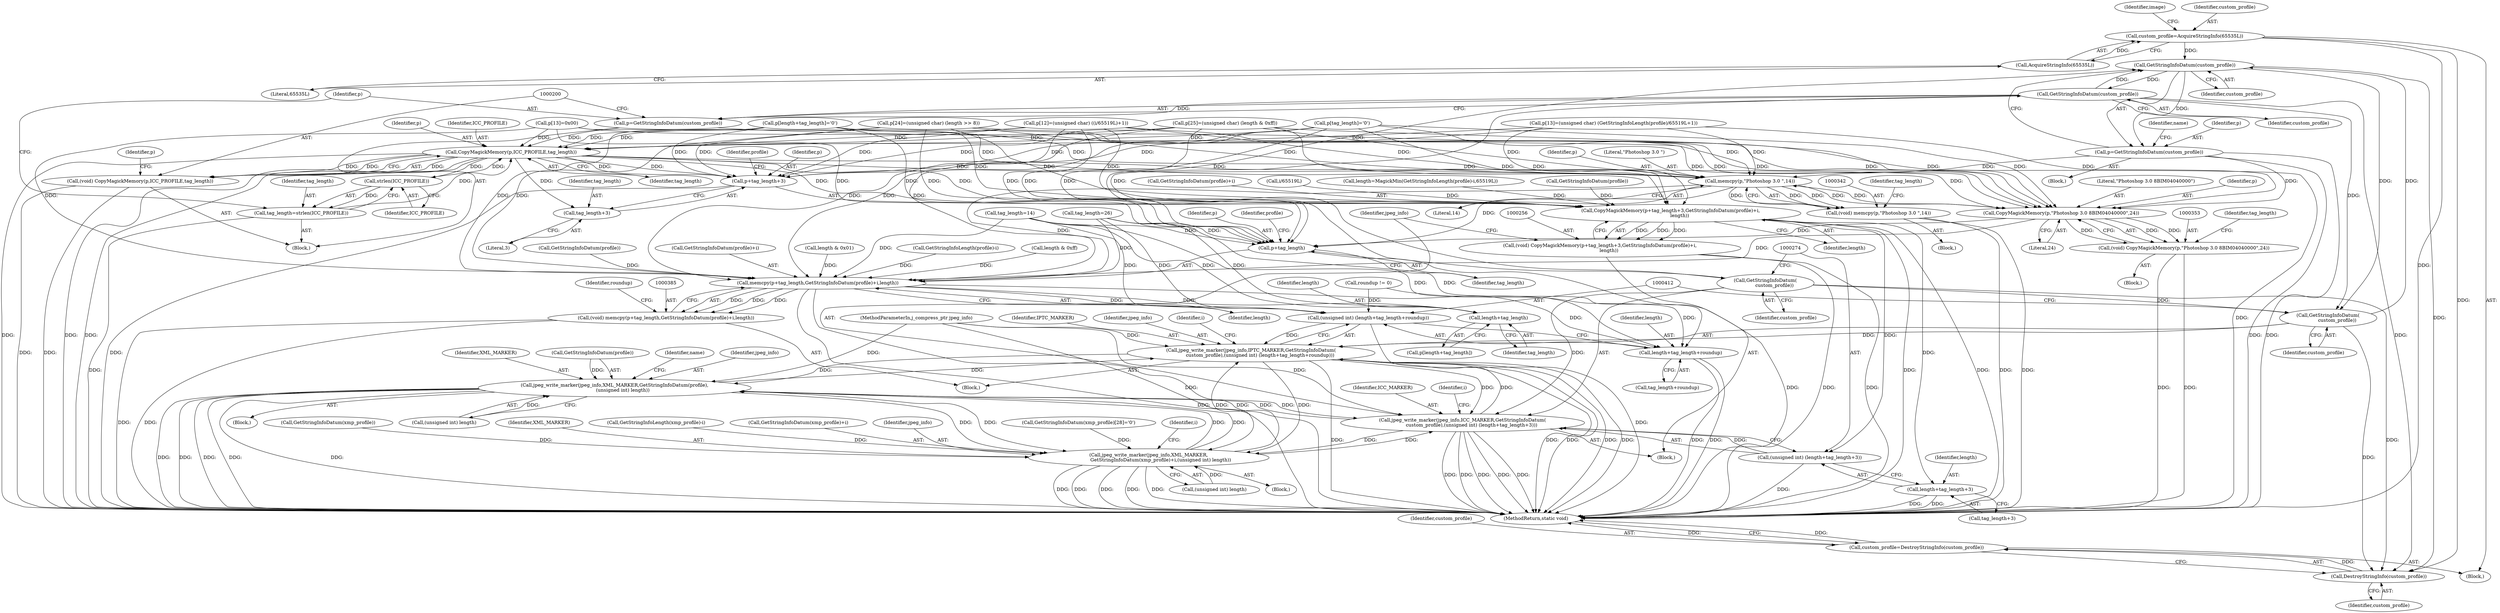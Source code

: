 digraph "0_ImageMagick_9e187b73a8a1290bb0e1a1c878f8be1917aa8742@pointer" {
"1000116" [label="(Call,custom_profile=AcquireStringInfo(65535L))"];
"1000118" [label="(Call,AcquireStringInfo(65535L))"];
"1000141" [label="(Call,GetStringInfoDatum(custom_profile))"];
"1000139" [label="(Call,p=GetStringInfoDatum(custom_profile))"];
"1000343" [label="(Call,memcpy(p,\"Photoshop 3.0 \",14))"];
"1000341" [label="(Call,(void) memcpy(p,\"Photoshop 3.0 \",14))"];
"1000354" [label="(Call,CopyMagickMemory(p,\"Photoshop 3.0 8BIM\04\04\0\0\0\0\",24))"];
"1000352" [label="(Call,(void) CopyMagickMemory(p,\"Photoshop 3.0 8BIM\04\04\0\0\0\0\",24))"];
"1000386" [label="(Call,memcpy(p+tag_length,GetStringInfoDatum(profile)+i,length))"];
"1000384" [label="(Call,(void) memcpy(p+tag_length,GetStringInfoDatum(profile)+i,length))"];
"1000402" [label="(Call,length+tag_length)"];
"1000411" [label="(Call,(unsigned int) (length+tag_length+roundup))"];
"1000406" [label="(Call,jpeg_write_marker(jpeg_info,IPTC_MARKER,GetStringInfoDatum(\n            custom_profile),(unsigned int) (length+tag_length+roundup)))"];
"1000175" [label="(Call,jpeg_write_marker(jpeg_info,XML_MARKER,GetStringInfoDatum(profile),\n           (unsigned int) length))"];
"1000268" [label="(Call,jpeg_write_marker(jpeg_info,ICC_MARKER,GetStringInfoDatum(\n            custom_profile),(unsigned int) (length+tag_length+3)))"];
"1000474" [label="(Call,jpeg_write_marker(jpeg_info,XML_MARKER,\n                GetStringInfoDatum(xmp_profile)+i,(unsigned int) length))"];
"1000413" [label="(Call,length+tag_length+roundup)"];
"1000387" [label="(Call,p+tag_length)"];
"1000197" [label="(Call,GetStringInfoDatum(custom_profile))"];
"1000195" [label="(Call,p=GetStringInfoDatum(custom_profile))"];
"1000201" [label="(Call,CopyMagickMemory(p,ICC_PROFILE,tag_length))"];
"1000193" [label="(Call,strlen(ICC_PROFILE))"];
"1000191" [label="(Call,tag_length=strlen(ICC_PROFILE))"];
"1000199" [label="(Call,(void) CopyMagickMemory(p,ICC_PROFILE,tag_length))"];
"1000257" [label="(Call,CopyMagickMemory(p+tag_length+3,GetStringInfoDatum(profile)+i,\n            length))"];
"1000255" [label="(Call,(void) CopyMagickMemory(p+tag_length+3,GetStringInfoDatum(profile)+i,\n            length))"];
"1000273" [label="(Call,(unsigned int) (length+tag_length+3))"];
"1000275" [label="(Call,length+tag_length+3)"];
"1000258" [label="(Call,p+tag_length+3)"];
"1000260" [label="(Call,tag_length+3)"];
"1000271" [label="(Call,GetStringInfoDatum(\n            custom_profile))"];
"1000409" [label="(Call,GetStringInfoDatum(\n            custom_profile))"];
"1000505" [label="(Call,DestroyStringInfo(custom_profile))"];
"1000503" [label="(Call,custom_profile=DestroyStringInfo(custom_profile))"];
"1000105" [label="(Block,)"];
"1000388" [label="(Identifier,p)"];
"1000506" [label="(Identifier,custom_profile)"];
"1000391" [label="(Call,GetStringInfoDatum(profile))"];
"1000354" [label="(Call,CopyMagickMemory(p,\"Photoshop 3.0 8BIM\04\04\0\0\0\0\",24))"];
"1000386" [label="(Call,memcpy(p+tag_length,GetStringInfoDatum(profile)+i,length))"];
"1000359" [label="(Identifier,tag_length)"];
"1000370" [label="(Call,p[25]=(unsigned char) (length & 0xff))"];
"1000232" [label="(Call,p[12]=(unsigned char) ((i/65519L)+1))"];
"1000478" [label="(Call,GetStringInfoDatum(xmp_profile))"];
"1000191" [label="(Call,tag_length=strlen(ICC_PROFILE))"];
"1000141" [label="(Call,GetStringInfoDatum(custom_profile))"];
"1000267" [label="(Identifier,length)"];
"1000389" [label="(Identifier,tag_length)"];
"1000186" [label="(Identifier,name)"];
"1000396" [label="(Call,roundup != 0)"];
"1000258" [label="(Call,p+tag_length+3)"];
"1000199" [label="(Call,(void) CopyMagickMemory(p,ICC_PROFILE,tag_length))"];
"1000202" [label="(Identifier,p)"];
"1000346" [label="(Literal,14)"];
"1000348" [label="(Identifier,tag_length)"];
"1000176" [label="(Identifier,jpeg_info)"];
"1000340" [label="(Block,)"];
"1000357" [label="(Literal,24)"];
"1000384" [label="(Call,(void) memcpy(p+tag_length,GetStringInfoDatum(profile)+i,length))"];
"1000390" [label="(Call,GetStringInfoDatum(profile)+i)"];
"1000399" [label="(Call,p[length+tag_length]='\0')"];
"1000196" [label="(Identifier,p)"];
"1000192" [label="(Identifier,tag_length)"];
"1000312" [label="(Identifier,i)"];
"1000356" [label="(Literal,\"Photoshop 3.0 8BIM\04\04\0\0\0\0\")"];
"1000103" [label="(MethodParameterIn,j_compress_ptr jpeg_info)"];
"1000177" [label="(Identifier,XML_MARKER)"];
"1000263" [label="(Call,GetStringInfoDatum(profile)+i)"];
"1000195" [label="(Call,p=GetStringInfoDatum(custom_profile))"];
"1000198" [label="(Identifier,custom_profile)"];
"1000194" [label="(Identifier,ICC_PROFILE)"];
"1000239" [label="(Call,i/65519L)"];
"1000270" [label="(Identifier,ICC_MARKER)"];
"1000408" [label="(Identifier,IPTC_MARKER)"];
"1000476" [label="(Identifier,XML_MARKER)"];
"1000197" [label="(Call,GetStringInfoDatum(custom_profile))"];
"1000409" [label="(Call,GetStringInfoDatum(\n            custom_profile))"];
"1000411" [label="(Call,(unsigned int) (length+tag_length+roundup))"];
"1000392" [label="(Identifier,profile)"];
"1000344" [label="(Identifier,p)"];
"1000465" [label="(Block,)"];
"1000469" [label="(Call,GetStringInfoLength(xmp_profile)-i)"];
"1000394" [label="(Identifier,length)"];
"1000265" [label="(Identifier,profile)"];
"1000255" [label="(Call,(void) CopyMagickMemory(p+tag_length+3,GetStringInfoDatum(profile)+i,\n            length))"];
"1000204" [label="(Identifier,tag_length)"];
"1000119" [label="(Literal,65535L)"];
"1000275" [label="(Call,length+tag_length+3)"];
"1000260" [label="(Call,tag_length+3)"];
"1000397" [label="(Identifier,roundup)"];
"1000414" [label="(Identifier,length)"];
"1000477" [label="(Call,GetStringInfoDatum(xmp_profile)+i)"];
"1000269" [label="(Identifier,jpeg_info)"];
"1000475" [label="(Identifier,jpeg_info)"];
"1000121" [label="(Identifier,image)"];
"1000146" [label="(Identifier,name)"];
"1000505" [label="(Call,DestroyStringInfo(custom_profile))"];
"1000352" [label="(Call,(void) CopyMagickMemory(p,\"Photoshop 3.0 8BIM\04\04\0\0\0\0\",24))"];
"1000410" [label="(Identifier,custom_profile)"];
"1000276" [label="(Identifier,length)"];
"1000116" [label="(Call,custom_profile=AcquireStringInfo(65535L))"];
"1000224" [label="(Call,length=MagickMin(GetStringInfoLength(profile)-i,65519L))"];
"1000347" [label="(Call,tag_length=14)"];
"1000379" [label="(Call,p[13]=0x00)"];
"1000345" [label="(Literal,\"Photoshop 3.0 \")"];
"1000361" [label="(Call,p[24]=(unsigned char) (length >> 8))"];
"1000358" [label="(Call,tag_length=26)"];
"1000261" [label="(Identifier,tag_length)"];
"1000406" [label="(Call,jpeg_write_marker(jpeg_info,IPTC_MARKER,GetStringInfoDatum(\n            custom_profile),(unsigned int) (length+tag_length+roundup)))"];
"1000149" [label="(Block,)"];
"1000351" [label="(Block,)"];
"1000142" [label="(Identifier,custom_profile)"];
"1000503" [label="(Call,custom_profile=DestroyStringInfo(custom_profile))"];
"1000474" [label="(Call,jpeg_write_marker(jpeg_info,XML_MARKER,\n                GetStringInfoDatum(xmp_profile)+i,(unsigned int) length))"];
"1000207" [label="(Identifier,p)"];
"1000446" [label="(Call,GetStringInfoDatum(xmp_profile)[28]='\0')"];
"1000277" [label="(Call,tag_length+3)"];
"1000463" [label="(Identifier,i)"];
"1000271" [label="(Call,GetStringInfoDatum(\n            custom_profile))"];
"1000504" [label="(Identifier,custom_profile)"];
"1000221" [label="(Identifier,i)"];
"1000327" [label="(Call,length & 0x01)"];
"1000193" [label="(Call,strlen(ICC_PROFILE))"];
"1000272" [label="(Identifier,custom_profile)"];
"1000268" [label="(Call,jpeg_write_marker(jpeg_info,ICC_MARKER,GetStringInfoDatum(\n            custom_profile),(unsigned int) (length+tag_length+3)))"];
"1000262" [label="(Literal,3)"];
"1000341" [label="(Call,(void) memcpy(p,\"Photoshop 3.0 \",14))"];
"1000387" [label="(Call,p+tag_length)"];
"1000415" [label="(Call,tag_length+roundup)"];
"1000139" [label="(Call,p=GetStringInfoDatum(custom_profile))"];
"1000175" [label="(Call,jpeg_write_marker(jpeg_info,XML_MARKER,GetStringInfoDatum(profile),\n           (unsigned int) length))"];
"1000132" [label="(Block,)"];
"1000481" [label="(Call,(unsigned int) length)"];
"1000259" [label="(Identifier,p)"];
"1000257" [label="(Call,CopyMagickMemory(p+tag_length+3,GetStringInfoDatum(profile)+i,\n            length))"];
"1000402" [label="(Call,length+tag_length)"];
"1000201" [label="(Call,CopyMagickMemory(p,ICC_PROFILE,tag_length))"];
"1000273" [label="(Call,(unsigned int) (length+tag_length+3))"];
"1000178" [label="(Call,GetStringInfoDatum(profile))"];
"1000343" [label="(Call,memcpy(p,\"Photoshop 3.0 \",14))"];
"1000264" [label="(Call,GetStringInfoDatum(profile))"];
"1000118" [label="(Call,AcquireStringInfo(65535L))"];
"1000223" [label="(Block,)"];
"1000413" [label="(Call,length+tag_length+roundup)"];
"1000507" [label="(MethodReturn,static void)"];
"1000318" [label="(Call,GetStringInfoLength(profile)-i)"];
"1000180" [label="(Call,(unsigned int) length)"];
"1000403" [label="(Identifier,length)"];
"1000140" [label="(Identifier,p)"];
"1000205" [label="(Call,p[tag_length]='\0')"];
"1000376" [label="(Call,length & 0xff)"];
"1000117" [label="(Identifier,custom_profile)"];
"1000203" [label="(Identifier,ICC_PROFILE)"];
"1000243" [label="(Call,p[13]=(unsigned char) (GetStringInfoLength(profile)/65519L+1))"];
"1000400" [label="(Call,p[length+tag_length])"];
"1000314" [label="(Block,)"];
"1000355" [label="(Identifier,p)"];
"1000189" [label="(Block,)"];
"1000407" [label="(Identifier,jpeg_info)"];
"1000404" [label="(Identifier,tag_length)"];
"1000116" -> "1000105"  [label="AST: "];
"1000116" -> "1000118"  [label="CFG: "];
"1000117" -> "1000116"  [label="AST: "];
"1000118" -> "1000116"  [label="AST: "];
"1000121" -> "1000116"  [label="CFG: "];
"1000116" -> "1000507"  [label="DDG: "];
"1000118" -> "1000116"  [label="DDG: "];
"1000116" -> "1000141"  [label="DDG: "];
"1000116" -> "1000505"  [label="DDG: "];
"1000118" -> "1000119"  [label="CFG: "];
"1000119" -> "1000118"  [label="AST: "];
"1000141" -> "1000139"  [label="AST: "];
"1000141" -> "1000142"  [label="CFG: "];
"1000142" -> "1000141"  [label="AST: "];
"1000139" -> "1000141"  [label="CFG: "];
"1000141" -> "1000139"  [label="DDG: "];
"1000409" -> "1000141"  [label="DDG: "];
"1000271" -> "1000141"  [label="DDG: "];
"1000197" -> "1000141"  [label="DDG: "];
"1000141" -> "1000197"  [label="DDG: "];
"1000141" -> "1000409"  [label="DDG: "];
"1000141" -> "1000505"  [label="DDG: "];
"1000139" -> "1000132"  [label="AST: "];
"1000140" -> "1000139"  [label="AST: "];
"1000146" -> "1000139"  [label="CFG: "];
"1000139" -> "1000507"  [label="DDG: "];
"1000139" -> "1000507"  [label="DDG: "];
"1000139" -> "1000343"  [label="DDG: "];
"1000139" -> "1000354"  [label="DDG: "];
"1000343" -> "1000341"  [label="AST: "];
"1000343" -> "1000346"  [label="CFG: "];
"1000344" -> "1000343"  [label="AST: "];
"1000345" -> "1000343"  [label="AST: "];
"1000346" -> "1000343"  [label="AST: "];
"1000341" -> "1000343"  [label="CFG: "];
"1000343" -> "1000341"  [label="DDG: "];
"1000343" -> "1000341"  [label="DDG: "];
"1000343" -> "1000341"  [label="DDG: "];
"1000232" -> "1000343"  [label="DDG: "];
"1000205" -> "1000343"  [label="DDG: "];
"1000379" -> "1000343"  [label="DDG: "];
"1000399" -> "1000343"  [label="DDG: "];
"1000361" -> "1000343"  [label="DDG: "];
"1000243" -> "1000343"  [label="DDG: "];
"1000370" -> "1000343"  [label="DDG: "];
"1000201" -> "1000343"  [label="DDG: "];
"1000354" -> "1000343"  [label="DDG: "];
"1000343" -> "1000354"  [label="DDG: "];
"1000343" -> "1000386"  [label="DDG: "];
"1000343" -> "1000387"  [label="DDG: "];
"1000341" -> "1000340"  [label="AST: "];
"1000342" -> "1000341"  [label="AST: "];
"1000348" -> "1000341"  [label="CFG: "];
"1000341" -> "1000507"  [label="DDG: "];
"1000341" -> "1000507"  [label="DDG: "];
"1000354" -> "1000352"  [label="AST: "];
"1000354" -> "1000357"  [label="CFG: "];
"1000355" -> "1000354"  [label="AST: "];
"1000356" -> "1000354"  [label="AST: "];
"1000357" -> "1000354"  [label="AST: "];
"1000352" -> "1000354"  [label="CFG: "];
"1000354" -> "1000352"  [label="DDG: "];
"1000354" -> "1000352"  [label="DDG: "];
"1000354" -> "1000352"  [label="DDG: "];
"1000232" -> "1000354"  [label="DDG: "];
"1000205" -> "1000354"  [label="DDG: "];
"1000379" -> "1000354"  [label="DDG: "];
"1000399" -> "1000354"  [label="DDG: "];
"1000361" -> "1000354"  [label="DDG: "];
"1000243" -> "1000354"  [label="DDG: "];
"1000370" -> "1000354"  [label="DDG: "];
"1000201" -> "1000354"  [label="DDG: "];
"1000354" -> "1000386"  [label="DDG: "];
"1000354" -> "1000387"  [label="DDG: "];
"1000352" -> "1000351"  [label="AST: "];
"1000353" -> "1000352"  [label="AST: "];
"1000359" -> "1000352"  [label="CFG: "];
"1000352" -> "1000507"  [label="DDG: "];
"1000352" -> "1000507"  [label="DDG: "];
"1000386" -> "1000384"  [label="AST: "];
"1000386" -> "1000394"  [label="CFG: "];
"1000387" -> "1000386"  [label="AST: "];
"1000390" -> "1000386"  [label="AST: "];
"1000394" -> "1000386"  [label="AST: "];
"1000384" -> "1000386"  [label="CFG: "];
"1000386" -> "1000507"  [label="DDG: "];
"1000386" -> "1000507"  [label="DDG: "];
"1000386" -> "1000384"  [label="DDG: "];
"1000386" -> "1000384"  [label="DDG: "];
"1000386" -> "1000384"  [label="DDG: "];
"1000232" -> "1000386"  [label="DDG: "];
"1000205" -> "1000386"  [label="DDG: "];
"1000379" -> "1000386"  [label="DDG: "];
"1000399" -> "1000386"  [label="DDG: "];
"1000361" -> "1000386"  [label="DDG: "];
"1000370" -> "1000386"  [label="DDG: "];
"1000347" -> "1000386"  [label="DDG: "];
"1000358" -> "1000386"  [label="DDG: "];
"1000391" -> "1000386"  [label="DDG: "];
"1000318" -> "1000386"  [label="DDG: "];
"1000376" -> "1000386"  [label="DDG: "];
"1000327" -> "1000386"  [label="DDG: "];
"1000386" -> "1000402"  [label="DDG: "];
"1000386" -> "1000411"  [label="DDG: "];
"1000386" -> "1000413"  [label="DDG: "];
"1000384" -> "1000314"  [label="AST: "];
"1000385" -> "1000384"  [label="AST: "];
"1000397" -> "1000384"  [label="CFG: "];
"1000384" -> "1000507"  [label="DDG: "];
"1000384" -> "1000507"  [label="DDG: "];
"1000402" -> "1000400"  [label="AST: "];
"1000402" -> "1000404"  [label="CFG: "];
"1000403" -> "1000402"  [label="AST: "];
"1000404" -> "1000402"  [label="AST: "];
"1000400" -> "1000402"  [label="CFG: "];
"1000347" -> "1000402"  [label="DDG: "];
"1000358" -> "1000402"  [label="DDG: "];
"1000411" -> "1000406"  [label="AST: "];
"1000411" -> "1000413"  [label="CFG: "];
"1000412" -> "1000411"  [label="AST: "];
"1000413" -> "1000411"  [label="AST: "];
"1000406" -> "1000411"  [label="CFG: "];
"1000411" -> "1000507"  [label="DDG: "];
"1000411" -> "1000406"  [label="DDG: "];
"1000347" -> "1000411"  [label="DDG: "];
"1000358" -> "1000411"  [label="DDG: "];
"1000396" -> "1000411"  [label="DDG: "];
"1000406" -> "1000314"  [label="AST: "];
"1000407" -> "1000406"  [label="AST: "];
"1000408" -> "1000406"  [label="AST: "];
"1000409" -> "1000406"  [label="AST: "];
"1000312" -> "1000406"  [label="CFG: "];
"1000406" -> "1000507"  [label="DDG: "];
"1000406" -> "1000507"  [label="DDG: "];
"1000406" -> "1000507"  [label="DDG: "];
"1000406" -> "1000507"  [label="DDG: "];
"1000406" -> "1000507"  [label="DDG: "];
"1000406" -> "1000175"  [label="DDG: "];
"1000406" -> "1000268"  [label="DDG: "];
"1000268" -> "1000406"  [label="DDG: "];
"1000175" -> "1000406"  [label="DDG: "];
"1000474" -> "1000406"  [label="DDG: "];
"1000103" -> "1000406"  [label="DDG: "];
"1000409" -> "1000406"  [label="DDG: "];
"1000406" -> "1000474"  [label="DDG: "];
"1000175" -> "1000149"  [label="AST: "];
"1000175" -> "1000180"  [label="CFG: "];
"1000176" -> "1000175"  [label="AST: "];
"1000177" -> "1000175"  [label="AST: "];
"1000178" -> "1000175"  [label="AST: "];
"1000180" -> "1000175"  [label="AST: "];
"1000186" -> "1000175"  [label="CFG: "];
"1000175" -> "1000507"  [label="DDG: "];
"1000175" -> "1000507"  [label="DDG: "];
"1000175" -> "1000507"  [label="DDG: "];
"1000175" -> "1000507"  [label="DDG: "];
"1000175" -> "1000507"  [label="DDG: "];
"1000268" -> "1000175"  [label="DDG: "];
"1000474" -> "1000175"  [label="DDG: "];
"1000474" -> "1000175"  [label="DDG: "];
"1000103" -> "1000175"  [label="DDG: "];
"1000178" -> "1000175"  [label="DDG: "];
"1000180" -> "1000175"  [label="DDG: "];
"1000175" -> "1000268"  [label="DDG: "];
"1000175" -> "1000474"  [label="DDG: "];
"1000175" -> "1000474"  [label="DDG: "];
"1000268" -> "1000223"  [label="AST: "];
"1000268" -> "1000273"  [label="CFG: "];
"1000269" -> "1000268"  [label="AST: "];
"1000270" -> "1000268"  [label="AST: "];
"1000271" -> "1000268"  [label="AST: "];
"1000273" -> "1000268"  [label="AST: "];
"1000221" -> "1000268"  [label="CFG: "];
"1000268" -> "1000507"  [label="DDG: "];
"1000268" -> "1000507"  [label="DDG: "];
"1000268" -> "1000507"  [label="DDG: "];
"1000268" -> "1000507"  [label="DDG: "];
"1000268" -> "1000507"  [label="DDG: "];
"1000474" -> "1000268"  [label="DDG: "];
"1000103" -> "1000268"  [label="DDG: "];
"1000271" -> "1000268"  [label="DDG: "];
"1000273" -> "1000268"  [label="DDG: "];
"1000268" -> "1000474"  [label="DDG: "];
"1000474" -> "1000465"  [label="AST: "];
"1000474" -> "1000481"  [label="CFG: "];
"1000475" -> "1000474"  [label="AST: "];
"1000476" -> "1000474"  [label="AST: "];
"1000477" -> "1000474"  [label="AST: "];
"1000481" -> "1000474"  [label="AST: "];
"1000463" -> "1000474"  [label="CFG: "];
"1000474" -> "1000507"  [label="DDG: "];
"1000474" -> "1000507"  [label="DDG: "];
"1000474" -> "1000507"  [label="DDG: "];
"1000474" -> "1000507"  [label="DDG: "];
"1000474" -> "1000507"  [label="DDG: "];
"1000103" -> "1000474"  [label="DDG: "];
"1000478" -> "1000474"  [label="DDG: "];
"1000446" -> "1000474"  [label="DDG: "];
"1000469" -> "1000474"  [label="DDG: "];
"1000481" -> "1000474"  [label="DDG: "];
"1000413" -> "1000415"  [label="CFG: "];
"1000414" -> "1000413"  [label="AST: "];
"1000415" -> "1000413"  [label="AST: "];
"1000413" -> "1000507"  [label="DDG: "];
"1000413" -> "1000507"  [label="DDG: "];
"1000347" -> "1000413"  [label="DDG: "];
"1000358" -> "1000413"  [label="DDG: "];
"1000396" -> "1000413"  [label="DDG: "];
"1000387" -> "1000389"  [label="CFG: "];
"1000388" -> "1000387"  [label="AST: "];
"1000389" -> "1000387"  [label="AST: "];
"1000392" -> "1000387"  [label="CFG: "];
"1000387" -> "1000507"  [label="DDG: "];
"1000232" -> "1000387"  [label="DDG: "];
"1000205" -> "1000387"  [label="DDG: "];
"1000379" -> "1000387"  [label="DDG: "];
"1000399" -> "1000387"  [label="DDG: "];
"1000361" -> "1000387"  [label="DDG: "];
"1000370" -> "1000387"  [label="DDG: "];
"1000347" -> "1000387"  [label="DDG: "];
"1000358" -> "1000387"  [label="DDG: "];
"1000197" -> "1000195"  [label="AST: "];
"1000197" -> "1000198"  [label="CFG: "];
"1000198" -> "1000197"  [label="AST: "];
"1000195" -> "1000197"  [label="CFG: "];
"1000197" -> "1000195"  [label="DDG: "];
"1000197" -> "1000271"  [label="DDG: "];
"1000197" -> "1000409"  [label="DDG: "];
"1000197" -> "1000505"  [label="DDG: "];
"1000195" -> "1000189"  [label="AST: "];
"1000196" -> "1000195"  [label="AST: "];
"1000200" -> "1000195"  [label="CFG: "];
"1000195" -> "1000507"  [label="DDG: "];
"1000195" -> "1000201"  [label="DDG: "];
"1000201" -> "1000199"  [label="AST: "];
"1000201" -> "1000204"  [label="CFG: "];
"1000202" -> "1000201"  [label="AST: "];
"1000203" -> "1000201"  [label="AST: "];
"1000204" -> "1000201"  [label="AST: "];
"1000199" -> "1000201"  [label="CFG: "];
"1000201" -> "1000507"  [label="DDG: "];
"1000201" -> "1000507"  [label="DDG: "];
"1000201" -> "1000507"  [label="DDG: "];
"1000201" -> "1000193"  [label="DDG: "];
"1000201" -> "1000199"  [label="DDG: "];
"1000201" -> "1000199"  [label="DDG: "];
"1000201" -> "1000199"  [label="DDG: "];
"1000232" -> "1000201"  [label="DDG: "];
"1000205" -> "1000201"  [label="DDG: "];
"1000379" -> "1000201"  [label="DDG: "];
"1000399" -> "1000201"  [label="DDG: "];
"1000361" -> "1000201"  [label="DDG: "];
"1000243" -> "1000201"  [label="DDG: "];
"1000370" -> "1000201"  [label="DDG: "];
"1000193" -> "1000201"  [label="DDG: "];
"1000191" -> "1000201"  [label="DDG: "];
"1000201" -> "1000257"  [label="DDG: "];
"1000201" -> "1000257"  [label="DDG: "];
"1000201" -> "1000258"  [label="DDG: "];
"1000201" -> "1000258"  [label="DDG: "];
"1000201" -> "1000260"  [label="DDG: "];
"1000193" -> "1000191"  [label="AST: "];
"1000193" -> "1000194"  [label="CFG: "];
"1000194" -> "1000193"  [label="AST: "];
"1000191" -> "1000193"  [label="CFG: "];
"1000193" -> "1000191"  [label="DDG: "];
"1000191" -> "1000189"  [label="AST: "];
"1000192" -> "1000191"  [label="AST: "];
"1000196" -> "1000191"  [label="CFG: "];
"1000191" -> "1000507"  [label="DDG: "];
"1000199" -> "1000189"  [label="AST: "];
"1000200" -> "1000199"  [label="AST: "];
"1000207" -> "1000199"  [label="CFG: "];
"1000199" -> "1000507"  [label="DDG: "];
"1000199" -> "1000507"  [label="DDG: "];
"1000257" -> "1000255"  [label="AST: "];
"1000257" -> "1000267"  [label="CFG: "];
"1000258" -> "1000257"  [label="AST: "];
"1000263" -> "1000257"  [label="AST: "];
"1000267" -> "1000257"  [label="AST: "];
"1000255" -> "1000257"  [label="CFG: "];
"1000257" -> "1000507"  [label="DDG: "];
"1000257" -> "1000507"  [label="DDG: "];
"1000257" -> "1000255"  [label="DDG: "];
"1000257" -> "1000255"  [label="DDG: "];
"1000257" -> "1000255"  [label="DDG: "];
"1000232" -> "1000257"  [label="DDG: "];
"1000205" -> "1000257"  [label="DDG: "];
"1000399" -> "1000257"  [label="DDG: "];
"1000361" -> "1000257"  [label="DDG: "];
"1000243" -> "1000257"  [label="DDG: "];
"1000370" -> "1000257"  [label="DDG: "];
"1000264" -> "1000257"  [label="DDG: "];
"1000239" -> "1000257"  [label="DDG: "];
"1000224" -> "1000257"  [label="DDG: "];
"1000257" -> "1000273"  [label="DDG: "];
"1000257" -> "1000275"  [label="DDG: "];
"1000255" -> "1000223"  [label="AST: "];
"1000256" -> "1000255"  [label="AST: "];
"1000269" -> "1000255"  [label="CFG: "];
"1000255" -> "1000507"  [label="DDG: "];
"1000255" -> "1000507"  [label="DDG: "];
"1000273" -> "1000275"  [label="CFG: "];
"1000274" -> "1000273"  [label="AST: "];
"1000275" -> "1000273"  [label="AST: "];
"1000273" -> "1000507"  [label="DDG: "];
"1000275" -> "1000277"  [label="CFG: "];
"1000276" -> "1000275"  [label="AST: "];
"1000277" -> "1000275"  [label="AST: "];
"1000275" -> "1000507"  [label="DDG: "];
"1000275" -> "1000507"  [label="DDG: "];
"1000258" -> "1000260"  [label="CFG: "];
"1000259" -> "1000258"  [label="AST: "];
"1000260" -> "1000258"  [label="AST: "];
"1000265" -> "1000258"  [label="CFG: "];
"1000258" -> "1000507"  [label="DDG: "];
"1000232" -> "1000258"  [label="DDG: "];
"1000205" -> "1000258"  [label="DDG: "];
"1000399" -> "1000258"  [label="DDG: "];
"1000361" -> "1000258"  [label="DDG: "];
"1000243" -> "1000258"  [label="DDG: "];
"1000370" -> "1000258"  [label="DDG: "];
"1000260" -> "1000262"  [label="CFG: "];
"1000261" -> "1000260"  [label="AST: "];
"1000262" -> "1000260"  [label="AST: "];
"1000271" -> "1000272"  [label="CFG: "];
"1000272" -> "1000271"  [label="AST: "];
"1000274" -> "1000271"  [label="CFG: "];
"1000271" -> "1000409"  [label="DDG: "];
"1000271" -> "1000505"  [label="DDG: "];
"1000409" -> "1000410"  [label="CFG: "];
"1000410" -> "1000409"  [label="AST: "];
"1000412" -> "1000409"  [label="CFG: "];
"1000409" -> "1000505"  [label="DDG: "];
"1000505" -> "1000503"  [label="AST: "];
"1000505" -> "1000506"  [label="CFG: "];
"1000506" -> "1000505"  [label="AST: "];
"1000503" -> "1000505"  [label="CFG: "];
"1000505" -> "1000503"  [label="DDG: "];
"1000503" -> "1000105"  [label="AST: "];
"1000504" -> "1000503"  [label="AST: "];
"1000507" -> "1000503"  [label="CFG: "];
"1000503" -> "1000507"  [label="DDG: "];
"1000503" -> "1000507"  [label="DDG: "];
}
